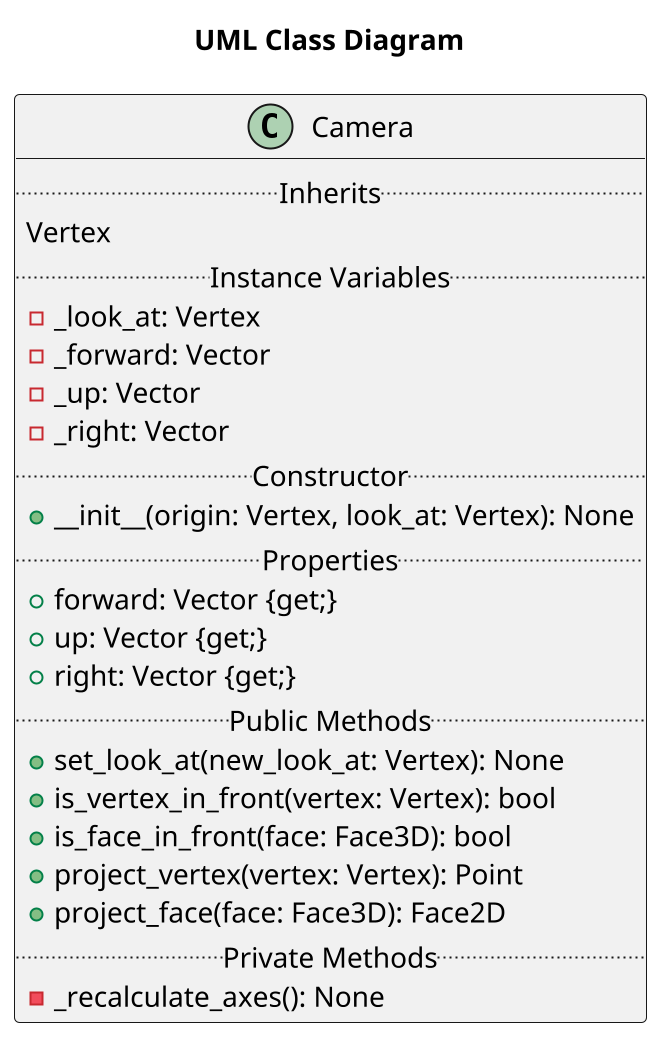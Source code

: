 @startuml Camera
scale 2
title "UML Class Diagram"

class Camera {
    .. Inherits ..
    Vertex
    .. Instance Variables ..
    - _look_at: Vertex
    - _forward: Vector
    - _up: Vector
    - _right: Vector
    .. Constructor ..
    + __init__(origin: Vertex, look_at: Vertex): None
    .. Properties ..
    + forward: Vector {get;}
    + up: Vector {get;}
    + right: Vector {get;}
    .. Public Methods ..
    + set_look_at(new_look_at: Vertex): None
    + is_vertex_in_front(vertex: Vertex): bool
    + is_face_in_front(face: Face3D): bool
    + project_vertex(vertex: Vertex): Point
    + project_face(face: Face3D): Face2D
    .. Private Methods ..
    - _recalculate_axes(): None
}
@enduml
